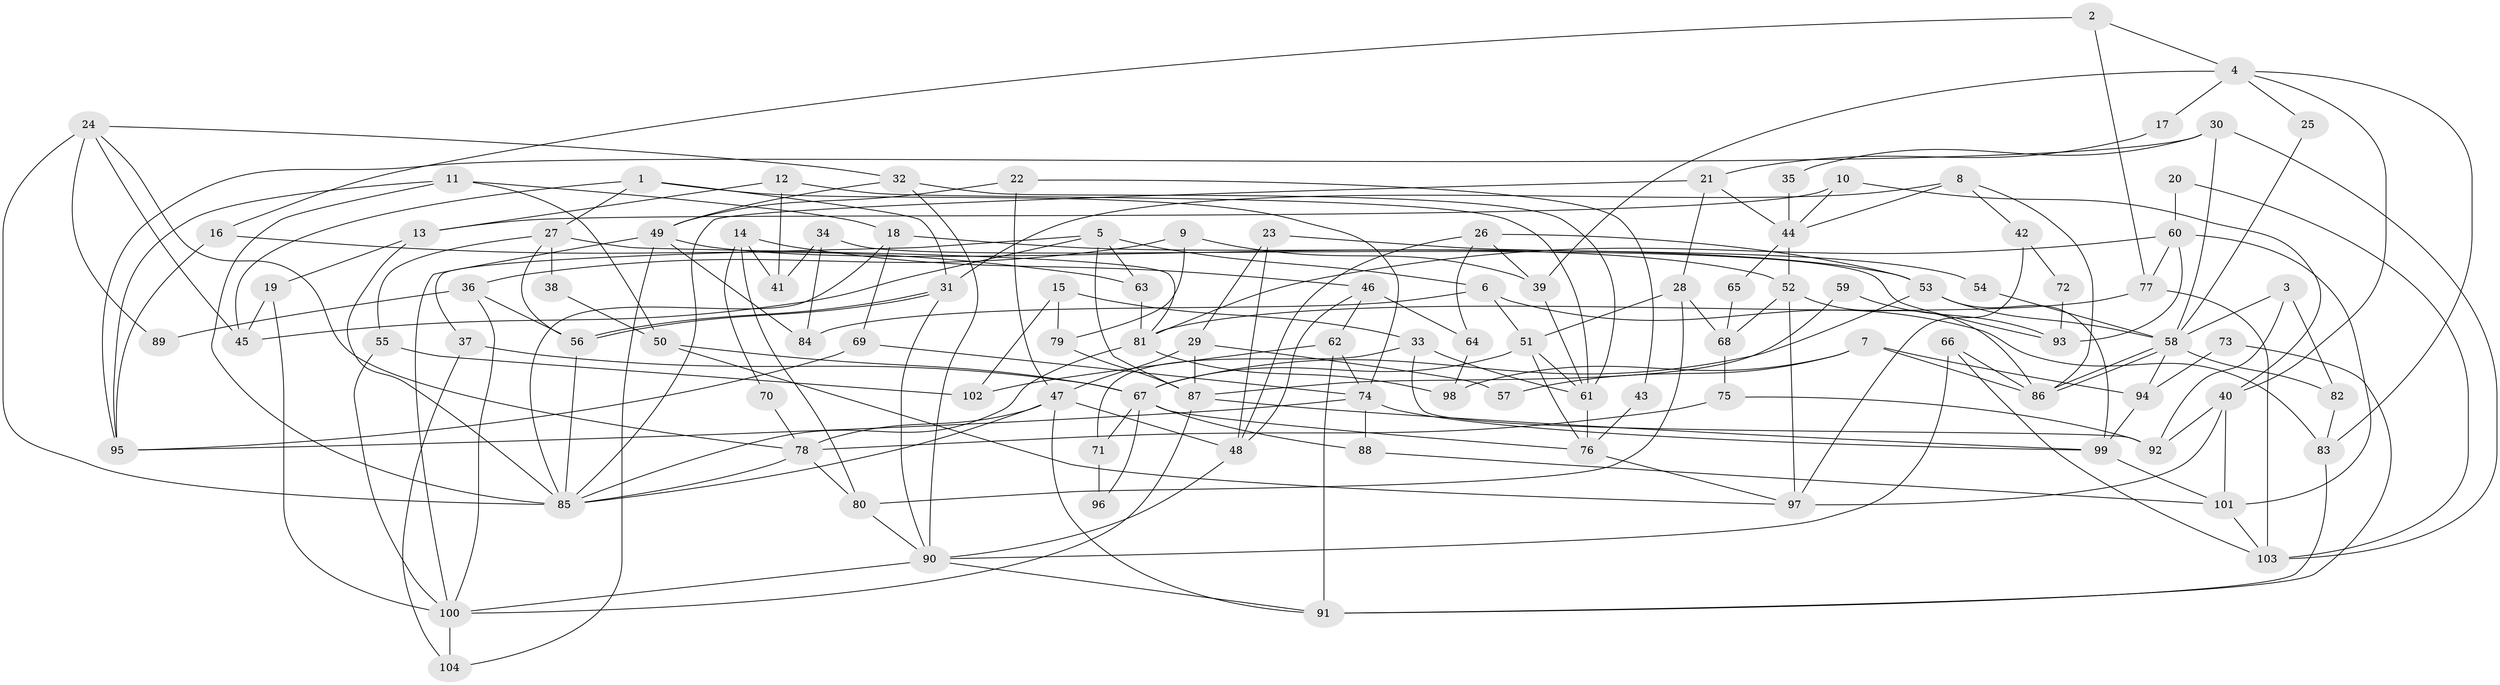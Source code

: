 // Generated by graph-tools (version 1.1) at 2025/50/03/09/25 03:50:04]
// undirected, 104 vertices, 208 edges
graph export_dot {
graph [start="1"]
  node [color=gray90,style=filled];
  1;
  2;
  3;
  4;
  5;
  6;
  7;
  8;
  9;
  10;
  11;
  12;
  13;
  14;
  15;
  16;
  17;
  18;
  19;
  20;
  21;
  22;
  23;
  24;
  25;
  26;
  27;
  28;
  29;
  30;
  31;
  32;
  33;
  34;
  35;
  36;
  37;
  38;
  39;
  40;
  41;
  42;
  43;
  44;
  45;
  46;
  47;
  48;
  49;
  50;
  51;
  52;
  53;
  54;
  55;
  56;
  57;
  58;
  59;
  60;
  61;
  62;
  63;
  64;
  65;
  66;
  67;
  68;
  69;
  70;
  71;
  72;
  73;
  74;
  75;
  76;
  77;
  78;
  79;
  80;
  81;
  82;
  83;
  84;
  85;
  86;
  87;
  88;
  89;
  90;
  91;
  92;
  93;
  94;
  95;
  96;
  97;
  98;
  99;
  100;
  101;
  102;
  103;
  104;
  1 -- 45;
  1 -- 31;
  1 -- 27;
  1 -- 74;
  2 -- 4;
  2 -- 77;
  2 -- 16;
  3 -- 92;
  3 -- 82;
  3 -- 58;
  4 -- 39;
  4 -- 83;
  4 -- 17;
  4 -- 25;
  4 -- 40;
  5 -- 63;
  5 -- 87;
  5 -- 6;
  5 -- 37;
  5 -- 45;
  6 -- 51;
  6 -- 83;
  6 -- 84;
  7 -- 94;
  7 -- 86;
  7 -- 57;
  7 -- 98;
  8 -- 31;
  8 -- 86;
  8 -- 42;
  8 -- 44;
  9 -- 36;
  9 -- 79;
  9 -- 39;
  10 -- 40;
  10 -- 44;
  10 -- 13;
  11 -- 18;
  11 -- 95;
  11 -- 50;
  11 -- 85;
  12 -- 61;
  12 -- 13;
  12 -- 41;
  13 -- 85;
  13 -- 19;
  14 -- 46;
  14 -- 80;
  14 -- 41;
  14 -- 70;
  15 -- 102;
  15 -- 33;
  15 -- 79;
  16 -- 95;
  16 -- 63;
  17 -- 21;
  18 -- 53;
  18 -- 85;
  18 -- 69;
  19 -- 100;
  19 -- 45;
  20 -- 103;
  20 -- 60;
  21 -- 44;
  21 -- 85;
  21 -- 28;
  22 -- 49;
  22 -- 47;
  22 -- 43;
  23 -- 29;
  23 -- 48;
  23 -- 54;
  24 -- 32;
  24 -- 45;
  24 -- 78;
  24 -- 85;
  24 -- 89;
  25 -- 58;
  26 -- 53;
  26 -- 48;
  26 -- 39;
  26 -- 64;
  27 -- 56;
  27 -- 38;
  27 -- 55;
  27 -- 81;
  28 -- 80;
  28 -- 51;
  28 -- 68;
  29 -- 87;
  29 -- 47;
  29 -- 57;
  30 -- 103;
  30 -- 58;
  30 -- 35;
  30 -- 95;
  31 -- 56;
  31 -- 56;
  31 -- 90;
  32 -- 49;
  32 -- 61;
  32 -- 90;
  33 -- 61;
  33 -- 92;
  33 -- 71;
  34 -- 84;
  34 -- 41;
  34 -- 93;
  35 -- 44;
  36 -- 100;
  36 -- 56;
  36 -- 89;
  37 -- 67;
  37 -- 104;
  38 -- 50;
  39 -- 61;
  40 -- 97;
  40 -- 92;
  40 -- 101;
  42 -- 97;
  42 -- 72;
  43 -- 76;
  44 -- 52;
  44 -- 65;
  46 -- 62;
  46 -- 64;
  46 -- 48;
  47 -- 78;
  47 -- 85;
  47 -- 48;
  47 -- 91;
  48 -- 90;
  49 -- 52;
  49 -- 100;
  49 -- 84;
  49 -- 104;
  50 -- 67;
  50 -- 97;
  51 -- 76;
  51 -- 61;
  51 -- 67;
  52 -- 86;
  52 -- 97;
  52 -- 68;
  53 -- 58;
  53 -- 67;
  53 -- 99;
  54 -- 58;
  55 -- 100;
  55 -- 102;
  56 -- 85;
  58 -- 86;
  58 -- 86;
  58 -- 82;
  58 -- 94;
  59 -- 93;
  59 -- 87;
  60 -- 101;
  60 -- 81;
  60 -- 77;
  60 -- 93;
  61 -- 76;
  62 -- 91;
  62 -- 74;
  62 -- 102;
  63 -- 81;
  64 -- 98;
  65 -- 68;
  66 -- 103;
  66 -- 90;
  66 -- 86;
  67 -- 88;
  67 -- 71;
  67 -- 76;
  67 -- 96;
  68 -- 75;
  69 -- 74;
  69 -- 95;
  70 -- 78;
  71 -- 96;
  72 -- 93;
  73 -- 94;
  73 -- 91;
  74 -- 95;
  74 -- 88;
  74 -- 99;
  75 -- 78;
  75 -- 92;
  76 -- 97;
  77 -- 81;
  77 -- 103;
  78 -- 85;
  78 -- 80;
  79 -- 87;
  80 -- 90;
  81 -- 85;
  81 -- 98;
  82 -- 83;
  83 -- 91;
  87 -- 100;
  87 -- 99;
  88 -- 101;
  90 -- 91;
  90 -- 100;
  94 -- 99;
  99 -- 101;
  100 -- 104;
  101 -- 103;
}
